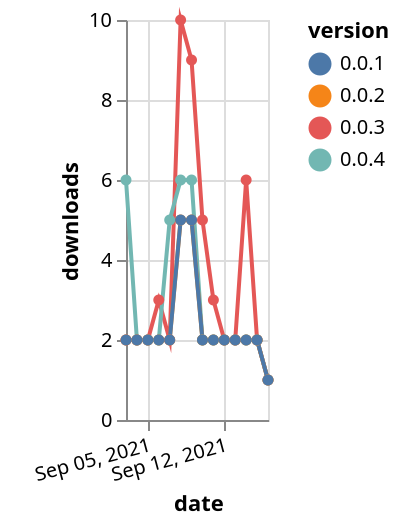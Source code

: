 {"$schema": "https://vega.github.io/schema/vega-lite/v5.json", "description": "A simple bar chart with embedded data.", "data": {"values": [{"date": "2021-09-03", "total": 753, "delta": 2, "version": "0.0.3"}, {"date": "2021-09-04", "total": 755, "delta": 2, "version": "0.0.3"}, {"date": "2021-09-05", "total": 757, "delta": 2, "version": "0.0.3"}, {"date": "2021-09-06", "total": 760, "delta": 3, "version": "0.0.3"}, {"date": "2021-09-07", "total": 762, "delta": 2, "version": "0.0.3"}, {"date": "2021-09-08", "total": 772, "delta": 10, "version": "0.0.3"}, {"date": "2021-09-09", "total": 781, "delta": 9, "version": "0.0.3"}, {"date": "2021-09-10", "total": 786, "delta": 5, "version": "0.0.3"}, {"date": "2021-09-11", "total": 789, "delta": 3, "version": "0.0.3"}, {"date": "2021-09-12", "total": 791, "delta": 2, "version": "0.0.3"}, {"date": "2021-09-13", "total": 793, "delta": 2, "version": "0.0.3"}, {"date": "2021-09-14", "total": 799, "delta": 6, "version": "0.0.3"}, {"date": "2021-09-15", "total": 801, "delta": 2, "version": "0.0.3"}, {"date": "2021-09-16", "total": 802, "delta": 1, "version": "0.0.3"}, {"date": "2021-09-03", "total": 188, "delta": 6, "version": "0.0.4"}, {"date": "2021-09-04", "total": 190, "delta": 2, "version": "0.0.4"}, {"date": "2021-09-05", "total": 192, "delta": 2, "version": "0.0.4"}, {"date": "2021-09-06", "total": 194, "delta": 2, "version": "0.0.4"}, {"date": "2021-09-07", "total": 199, "delta": 5, "version": "0.0.4"}, {"date": "2021-09-08", "total": 205, "delta": 6, "version": "0.0.4"}, {"date": "2021-09-09", "total": 211, "delta": 6, "version": "0.0.4"}, {"date": "2021-09-10", "total": 213, "delta": 2, "version": "0.0.4"}, {"date": "2021-09-11", "total": 215, "delta": 2, "version": "0.0.4"}, {"date": "2021-09-12", "total": 217, "delta": 2, "version": "0.0.4"}, {"date": "2021-09-13", "total": 219, "delta": 2, "version": "0.0.4"}, {"date": "2021-09-14", "total": 221, "delta": 2, "version": "0.0.4"}, {"date": "2021-09-15", "total": 223, "delta": 2, "version": "0.0.4"}, {"date": "2021-09-16", "total": 224, "delta": 1, "version": "0.0.4"}, {"date": "2021-09-03", "total": 698, "delta": 2, "version": "0.0.2"}, {"date": "2021-09-04", "total": 700, "delta": 2, "version": "0.0.2"}, {"date": "2021-09-05", "total": 702, "delta": 2, "version": "0.0.2"}, {"date": "2021-09-06", "total": 704, "delta": 2, "version": "0.0.2"}, {"date": "2021-09-07", "total": 706, "delta": 2, "version": "0.0.2"}, {"date": "2021-09-08", "total": 711, "delta": 5, "version": "0.0.2"}, {"date": "2021-09-09", "total": 716, "delta": 5, "version": "0.0.2"}, {"date": "2021-09-10", "total": 718, "delta": 2, "version": "0.0.2"}, {"date": "2021-09-11", "total": 720, "delta": 2, "version": "0.0.2"}, {"date": "2021-09-12", "total": 722, "delta": 2, "version": "0.0.2"}, {"date": "2021-09-13", "total": 724, "delta": 2, "version": "0.0.2"}, {"date": "2021-09-14", "total": 726, "delta": 2, "version": "0.0.2"}, {"date": "2021-09-15", "total": 728, "delta": 2, "version": "0.0.2"}, {"date": "2021-09-16", "total": 729, "delta": 1, "version": "0.0.2"}, {"date": "2021-09-03", "total": 771, "delta": 2, "version": "0.0.1"}, {"date": "2021-09-04", "total": 773, "delta": 2, "version": "0.0.1"}, {"date": "2021-09-05", "total": 775, "delta": 2, "version": "0.0.1"}, {"date": "2021-09-06", "total": 777, "delta": 2, "version": "0.0.1"}, {"date": "2021-09-07", "total": 779, "delta": 2, "version": "0.0.1"}, {"date": "2021-09-08", "total": 784, "delta": 5, "version": "0.0.1"}, {"date": "2021-09-09", "total": 789, "delta": 5, "version": "0.0.1"}, {"date": "2021-09-10", "total": 791, "delta": 2, "version": "0.0.1"}, {"date": "2021-09-11", "total": 793, "delta": 2, "version": "0.0.1"}, {"date": "2021-09-12", "total": 795, "delta": 2, "version": "0.0.1"}, {"date": "2021-09-13", "total": 797, "delta": 2, "version": "0.0.1"}, {"date": "2021-09-14", "total": 799, "delta": 2, "version": "0.0.1"}, {"date": "2021-09-15", "total": 801, "delta": 2, "version": "0.0.1"}, {"date": "2021-09-16", "total": 802, "delta": 1, "version": "0.0.1"}]}, "width": "container", "mark": {"type": "line", "point": {"filled": true}}, "encoding": {"x": {"field": "date", "type": "temporal", "timeUnit": "yearmonthdate", "title": "date", "axis": {"labelAngle": -15}}, "y": {"field": "delta", "type": "quantitative", "title": "downloads"}, "color": {"field": "version", "type": "nominal"}, "tooltip": {"field": "delta"}}}